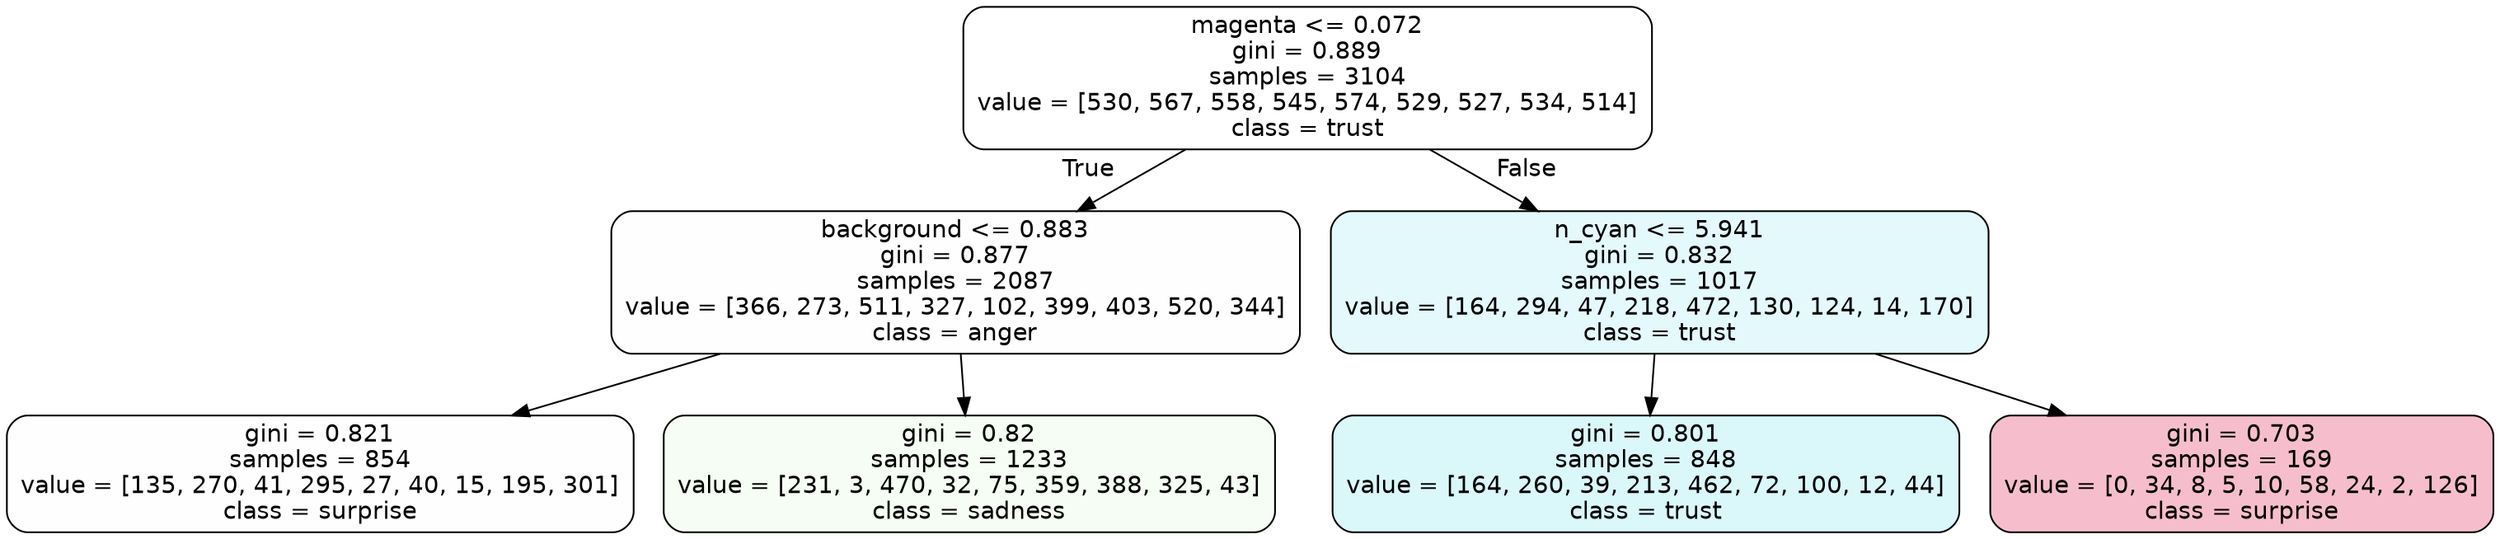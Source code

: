 digraph Tree {
node [shape=box, style="filled, rounded", color="black", fontname=helvetica] ;
edge [fontname=helvetica] ;
0 [label="magenta <= 0.072\ngini = 0.889\nsamples = 3104\nvalue = [530, 567, 558, 545, 574, 529, 527, 534, 514]\nclass = trust", fillcolor="#39d7e500"] ;
1 [label="background <= 0.883\ngini = 0.877\nsamples = 2087\nvalue = [366, 273, 511, 327, 102, 399, 403, 520, 344]\nclass = anger", fillcolor="#e539d701"] ;
0 -> 1 [labeldistance=2.5, labelangle=45, headlabel="True"] ;
2 [label="gini = 0.821\nsamples = 854\nvalue = [135, 270, 41, 295, 27, 40, 15, 195, 301]\nclass = surprise", fillcolor="#e5396401"] ;
1 -> 2 ;
3 [label="gini = 0.82\nsamples = 1233\nvalue = [231, 3, 470, 32, 75, 359, 388, 325, 43]\nclass = sadness", fillcolor="#64e5390e"] ;
1 -> 3 ;
4 [label="n_cyan <= 5.941\ngini = 0.832\nsamples = 1017\nvalue = [164, 294, 47, 218, 472, 130, 124, 14, 170]\nclass = trust", fillcolor="#39d7e522"] ;
0 -> 4 [labeldistance=2.5, labelangle=-45, headlabel="False"] ;
5 [label="gini = 0.801\nsamples = 848\nvalue = [164, 260, 39, 213, 462, 72, 100, 12, 44]\nclass = trust", fillcolor="#39d7e52f"] ;
4 -> 5 ;
6 [label="gini = 0.703\nsamples = 169\nvalue = [0, 34, 8, 5, 10, 58, 24, 2, 126]\nclass = surprise", fillcolor="#e5396453"] ;
4 -> 6 ;
}